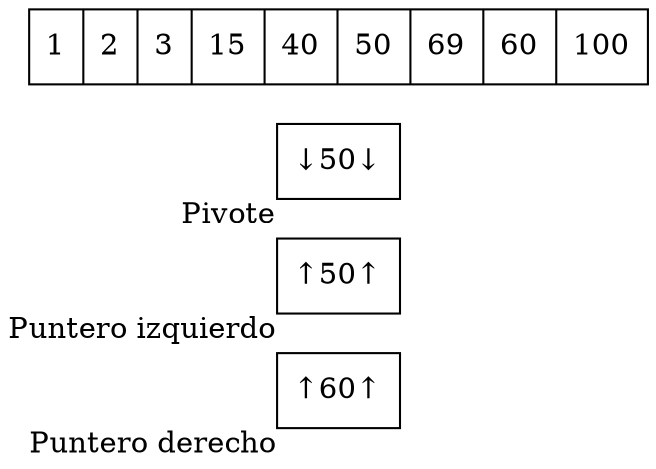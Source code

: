 digraph G{ node [shape = record ];
 rankdir=LR;puntDer[label="↑60↑" xlabel="Puntero derecho" pos = "12,0!"]
puntIzq[label="↑50↑" xlabel="Puntero izquierdo" pos = "8,0!"]
pivote[label="↓50↓" xlabel ="Pivote" pos = "10,2!"]
X[label="{ 1|2|3|15|40|50|69|60|100}" pos = "10,1!" ]}
